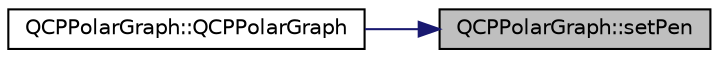 digraph "QCPPolarGraph::setPen"
{
 // LATEX_PDF_SIZE
  edge [fontname="Helvetica",fontsize="10",labelfontname="Helvetica",labelfontsize="10"];
  node [fontname="Helvetica",fontsize="10",shape=record];
  rankdir="RL";
  Node1 [label="QCPPolarGraph::setPen",height=0.2,width=0.4,color="black", fillcolor="grey75", style="filled", fontcolor="black",tooltip=" "];
  Node1 -> Node2 [dir="back",color="midnightblue",fontsize="10",style="solid",fontname="Helvetica"];
  Node2 [label="QCPPolarGraph::QCPPolarGraph",height=0.2,width=0.4,color="black", fillcolor="white", style="filled",URL="$classQCPPolarGraph.html#a1eb4ee188eccf0e76e805af62352e7e8",tooltip=" "];
}

